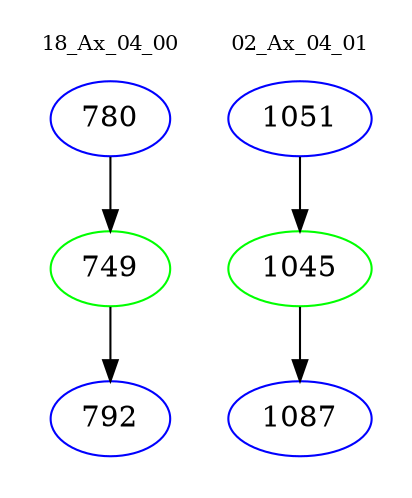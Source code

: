 digraph{
subgraph cluster_0 {
color = white
label = "18_Ax_04_00";
fontsize=10;
T0_780 [label="780", color="blue"]
T0_780 -> T0_749 [color="black"]
T0_749 [label="749", color="green"]
T0_749 -> T0_792 [color="black"]
T0_792 [label="792", color="blue"]
}
subgraph cluster_1 {
color = white
label = "02_Ax_04_01";
fontsize=10;
T1_1051 [label="1051", color="blue"]
T1_1051 -> T1_1045 [color="black"]
T1_1045 [label="1045", color="green"]
T1_1045 -> T1_1087 [color="black"]
T1_1087 [label="1087", color="blue"]
}
}
